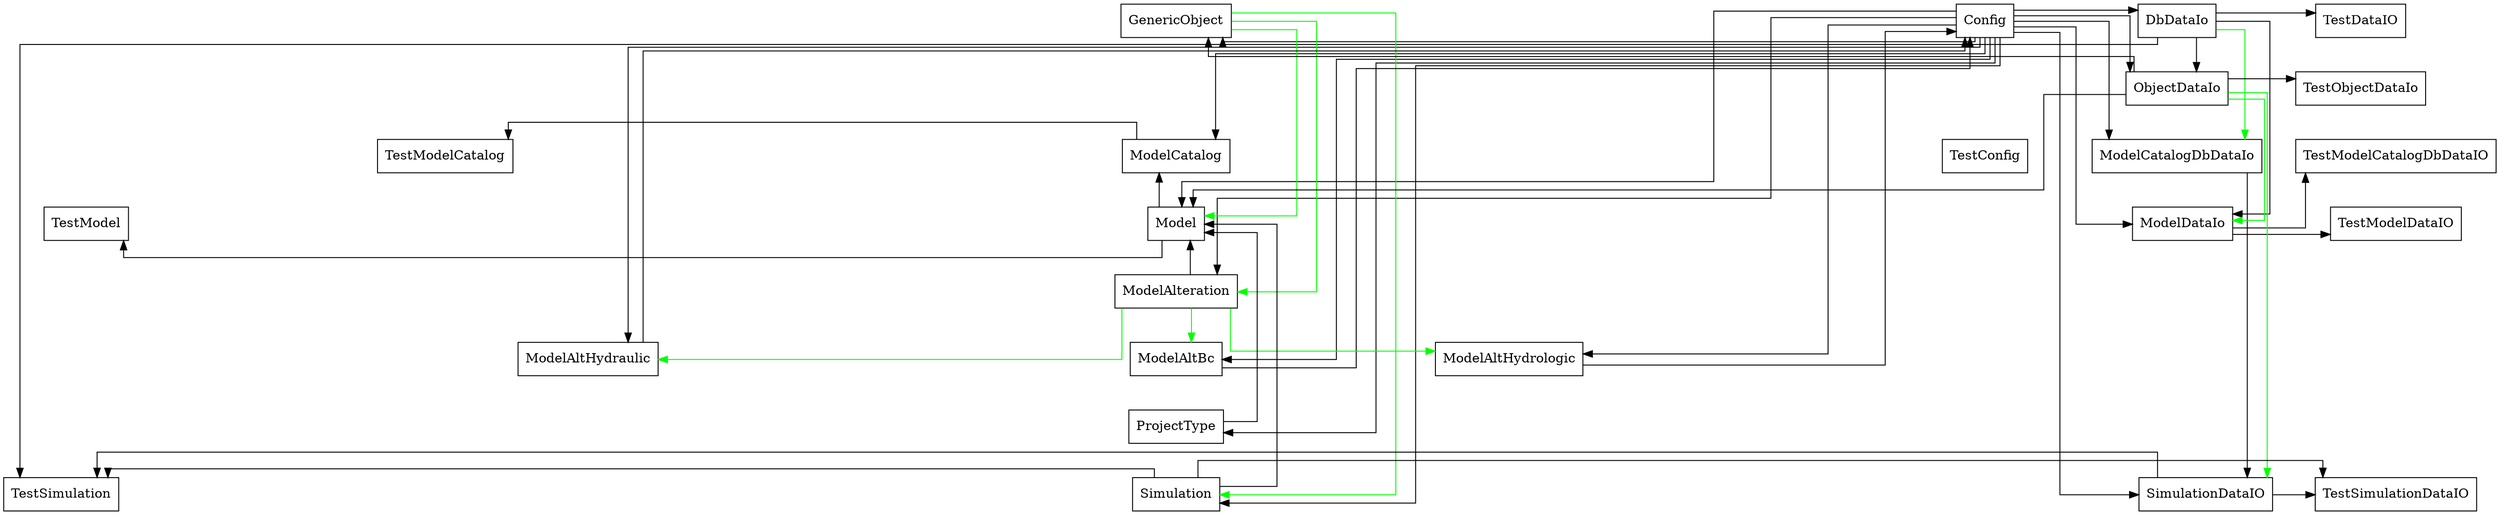 digraph "classes" {
charset="utf-8"
nodesep=0.5;
rankdir="TB";
edge [ constraint=False ];
splines="ortho";
"Config"[label= "Config" , shape="record"];
"DbDataIo"[label= "DbDataIo" , shape="record"];
"GenericObject"[label= "GenericObject" , shape="record"];
"Model"[label= "Model" , shape="record"];
"ModelAltBc"[label= "ModelAltBc" , shape="record"];
"ModelAltHydraulic"[label= "ModelAltHydraulic" , shape="record"];
"ModelAltHydrologic"[label= "ModelAltHydrologic" , shape="record"];
"ModelAlteration"[label= "ModelAlteration" , shape="record"];
"ModelCatalog"[label= "ModelCatalog" , shape="record"];
"ModelCatalogDbDataIo"[label= "ModelCatalogDbDataIo" , shape="record"];
"ModelDataIo"[label= "ModelDataIo" , shape="record"];
"ObjectDataIo"[label= "ObjectDataIo" , shape="record"];
"ProjectType"[label= "ProjectType" , shape="record"];
"Simulation"[label= "Simulation" , shape="record"];
"SimulationDataIO"[label= "SimulationDataIO" , shape="record"];
"TestConfig"[label= "TestConfig" , shape="record"];
"TestDataIO"[label= "TestDataIO" , shape="record"];
"TestModel"[label= "TestModel" , shape="record"];
"TestModelCatalog"[label= "TestModelCatalog" , shape="record"];
"TestModelCatalogDbDataIO"[label= "TestModelCatalogDbDataIO" , shape="record"];
"TestModelDataIO"[label= "TestModelDataIO" , shape="record"];
"TestObjectDataIo"[label= "TestObjectDataIo" , shape="record"];
"TestSimulation"[label= "TestSimulation" , shape="record"];
"TestSimulationDataIO"[label= "TestSimulationDataIO" , shape="record"];

"_d0" [label="_d0", shape="record" style=invis];
"_d3" [label="_d3", shape="record" style=invis];
"_d13" [label="_d13", shape="record" style=invis];
"_d19" [label="_d19", shape="record" style=invis];
"_d23" [label="_d23", shape="record" style=invis];
"_d1" [label="_d1", shape="record" style=invis];
"_d4" [label="_d4", shape="record" style=invis];
"_d8" [label="_d8", shape="record" style=invis];
"_d10" [label="_d10", shape="record" style=invis];
"_d14" [label="_d14", shape="record" style=invis];
"_d24" [label="_d24", shape="record" style=invis];
"_d29" [label="_d29", shape="record" style=invis];
"_d5" [label="_d5", shape="record" style=invis];
"_d2" [label="_d2", shape="record" style=invis];
"_d6" [label="_d6", shape="record" style=invis];
"_d9" [label="_d9", shape="record" style=invis];
"_d11" [label="_d11", shape="record" style=invis];
"_d15" [label="_d15", shape="record" style=invis];
"_d25" [label="_d25", shape="record" style=invis];
"_d30" [label="_d30", shape="record" style=invis];
"_d7" [label="_d7", shape="record" style=invis];
"_d12" [label="_d12", shape="record" style=invis];
"_d16" [label="_d16", shape="record" style=invis];
"_d20" [label="_d20", shape="record" style=invis];
"_d26" [label="_d26", shape="record" style=invis];
"_d31" [label="_d31", shape="record" style=invis];
"_d17" [label="_d17", shape="record" style=invis];
"_d21" [label="_d21", shape="record" style=invis];
"_d27" [label="_d27", shape="record" style=invis];
"_d18" [label="_d18", shape="record" style=invis];
"_d22" [label="_d22", shape="record" style=invis];
"_d28" [label="_d28", shape="record" style=invis];

{rank= tb "_d0"->"_d3"->"TestModelCatalog"->"TestModel"->"_d13"->"_d19"->"_d23"->"TestSimulation" [constraint=true style=invis]};
{rank= tb "_d1"->"_d4"->"_d8"->"_d10"->"_d14"->"ModelAltHydraulic"->"_d24"->"_d29" [constraint=true style=invis]};
{rank= tb "GenericObject"->"_d5"->"ModelCatalog"->"Model"->"ModelAlteration"->"ModelAltBc"->"ProjectType"->"Simulation" [constraint=true style=invis]};
{rank= tb "_d2"->"_d6"->"_d9"->"_d11"->"_d15"->"ModelAltHydrologic"->"_d25"->"_d30" [constraint=true style=invis]};
{rank= tb "Config"->"_d7"->"TestConfig"->"_d12"->"_d16"->"_d20"->"_d26"->"_d31" [constraint=true style=invis]};
{rank= tb "DbDataIo"->"ObjectDataIo"->"ModelCatalogDbDataIo"->"ModelDataIo"->"_d17"->"_d21"->"_d27"->"SimulationDataIO" [constraint=true style=invis]};
{rank= tb "TestDataIO"->"TestObjectDataIo"->"TestModelCatalogDbDataIO"->"TestModelDataIO"->"_d18"->"_d22"->"_d28"->"TestSimulationDataIO" [constraint=true style=invis]};
{rank= same _d3->_d4->_d5->_d6->_d7->ObjectDataIo->TestObjectDataIo [constraint=True style=invis]};
"Config"->"GenericObject";
"ObjectDataIo"->"GenericObject";
"ModelAltHydraulic"->"Config";
"ModelAltBc"->"Config";
"ModelAltHydrologic"->"Config";
"Config"->"DbDataIo";
"DbDataIo"->"TestDataIO";
"Config"->"ObjectDataIo";
"DbDataIo"->"ObjectDataIo";
"ObjectDataIo"->"TestObjectDataIo";
"ModelCatalog"->"TestModelCatalog";
"Config"->"ModelCatalog";
"Model"->"ModelCatalog";
"Config"->"ModelCatalogDbDataIo";
"ModelDataIo"->"TestModelCatalogDbDataIO";
"Model"->"TestModel";
"Config"->"Model";
"ObjectDataIo"->"Model";
"ModelAlteration"->"Model";
"ProjectType"->"Model";
"Simulation"->"Model";
"Config"->"ModelDataIo";
"DbDataIo"->"ModelDataIo";
"ModelDataIo"->"TestModelDataIO";
"Config"->"ModelAlteration";
"Config"->"ModelAltHydraulic";
"Config"->"ModelAltBc";
"Config"->"ModelAltHydrologic";
"Config"->"ProjectType";
"DbDataIo"->"TestSimulation";
"Simulation"->"TestSimulation";
"SimulationDataIO"->"TestSimulation";
"Config"->"Simulation";
"Config"->"SimulationDataIO";
"ModelCatalogDbDataIo"->"SimulationDataIO";
"Simulation"->"TestSimulationDataIO";
"SimulationDataIO"->"TestSimulationDataIO";
"DbDataIo"->"ModelCatalogDbDataIo" [color="green"];
"GenericObject"->"Model" [color="green"];
"ObjectDataIo"->"ModelDataIo" [color="green"];
"GenericObject"->"ModelAlteration" [color="green"];
"ModelAlteration"->"ModelAltHydraulic" [color="green"];
"ModelAlteration"->"ModelAltBc" [color="green"];
"ModelAlteration"->"ModelAltHydrologic" [color="green"];
"GenericObject"->"Simulation" [color="green"];
"ObjectDataIo"->"SimulationDataIO" [color="green"];
}